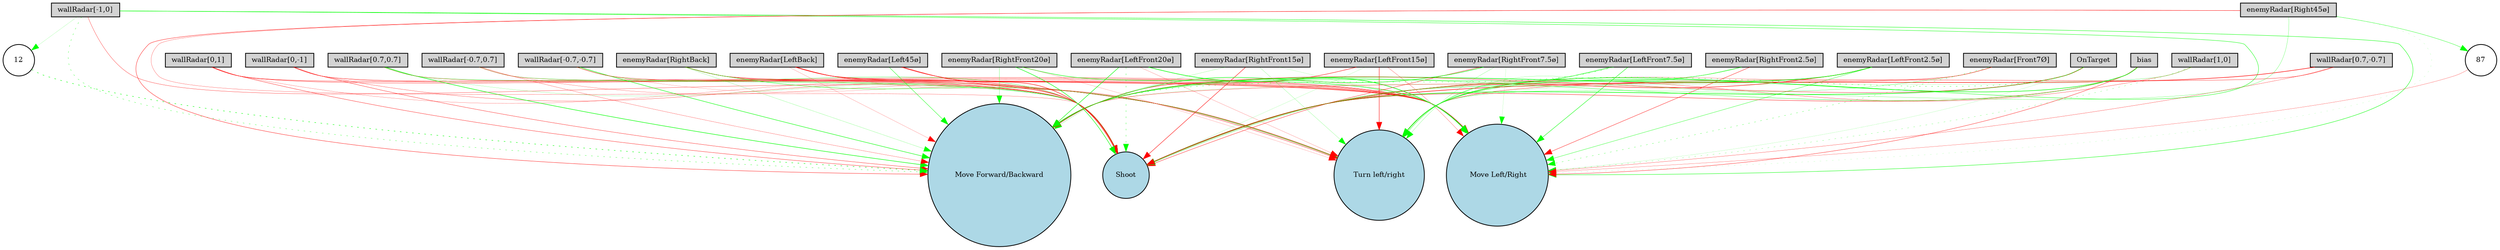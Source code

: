 digraph {
	node [fontsize=9 height=0.2 shape=circle width=0.2]
	"wallRadar[1,0]" [fillcolor=lightgray shape=box style=filled]
	"wallRadar[0,1]" [fillcolor=lightgray shape=box style=filled]
	"wallRadar[-1,0]" [fillcolor=lightgray shape=box style=filled]
	"wallRadar[0,-1]" [fillcolor=lightgray shape=box style=filled]
	"wallRadar[0.7,0.7]" [fillcolor=lightgray shape=box style=filled]
	"wallRadar[-0.7,0.7]" [fillcolor=lightgray shape=box style=filled]
	"wallRadar[-0.7,-0.7]" [fillcolor=lightgray shape=box style=filled]
	"wallRadar[0.7,-0.7]" [fillcolor=lightgray shape=box style=filled]
	"enemyRadar[RightBack]" [fillcolor=lightgray shape=box style=filled]
	"enemyRadar[LeftBack]" [fillcolor=lightgray shape=box style=filled]
	"enemyRadar[Right45ø]" [fillcolor=lightgray shape=box style=filled]
	"enemyRadar[Left45ø]" [fillcolor=lightgray shape=box style=filled]
	"enemyRadar[RightFront20ø]" [fillcolor=lightgray shape=box style=filled]
	"enemyRadar[LeftFront20ø]" [fillcolor=lightgray shape=box style=filled]
	"enemyRadar[RightFront15ø]" [fillcolor=lightgray shape=box style=filled]
	"enemyRadar[LeftFront15ø]" [fillcolor=lightgray shape=box style=filled]
	"enemyRadar[RightFront7.5ø]" [fillcolor=lightgray shape=box style=filled]
	"enemyRadar[LeftFront7.5ø]" [fillcolor=lightgray shape=box style=filled]
	"enemyRadar[RightFront2.5ø]" [fillcolor=lightgray shape=box style=filled]
	"enemyRadar[LeftFront2.5ø]" [fillcolor=lightgray shape=box style=filled]
	"enemyRadar[Front7Ø]" [fillcolor=lightgray shape=box style=filled]
	OnTarget [fillcolor=lightgray shape=box style=filled]
	bias [fillcolor=lightgray shape=box style=filled]
	Shoot [fillcolor=lightblue style=filled]
	"Move Forward/Backward" [fillcolor=lightblue style=filled]
	" Move Left/Right" [fillcolor=lightblue style=filled]
	"Turn left/right" [fillcolor=lightblue style=filled]
	12 [fillcolor=white style=filled]
	87 [fillcolor=white style=filled]
	"wallRadar[1,0]" -> Shoot [color=red penwidth=0.29691282207113345 style=solid]
	"wallRadar[1,0]" -> "Move Forward/Backward" [color=green penwidth=0.12165326348293917 style=solid]
	"wallRadar[1,0]" -> " Move Left/Right" [color=green penwidth=0.22293067629091984 style=dotted]
	"wallRadar[1,0]" -> "Turn left/right" [color=green penwidth=0.13664321392778145 style=solid]
	"wallRadar[0,1]" -> Shoot [color=red penwidth=0.38837413416557187 style=solid]
	"wallRadar[0,1]" -> "Move Forward/Backward" [color=red penwidth=0.38051558672943275 style=solid]
	"wallRadar[0,1]" -> " Move Left/Right" [color=red penwidth=0.3516196932163872 style=solid]
	"wallRadar[0,1]" -> "Turn left/right" [color=red penwidth=0.20821086936025152 style=solid]
	"wallRadar[-1,0]" -> Shoot [color=red penwidth=0.31074341450127296 style=solid]
	"wallRadar[-1,0]" -> "Move Forward/Backward" [color=green penwidth=0.33013398581805853 style=dotted]
	"wallRadar[-1,0]" -> " Move Left/Right" [color=green penwidth=0.4817059381254094 style=solid]
	"wallRadar[-1,0]" -> "Turn left/right" [color=green penwidth=0.4550194437327568 style=solid]
	"wallRadar[0,-1]" -> Shoot [color=red penwidth=0.32641925256303816 style=solid]
	"wallRadar[0,-1]" -> "Move Forward/Backward" [color=red penwidth=0.37148980414339705 style=solid]
	"wallRadar[0,-1]" -> " Move Left/Right" [color=red penwidth=0.18204023158348884 style=solid]
	"wallRadar[0,-1]" -> "Turn left/right" [color=red penwidth=0.28793164807499383 style=solid]
	"wallRadar[0.7,0.7]" -> Shoot [color=green penwidth=0.32735985724167965 style=solid]
	"wallRadar[0.7,0.7]" -> "Move Forward/Backward" [color=green penwidth=0.6249901750896686 style=solid]
	"wallRadar[0.7,0.7]" -> " Move Left/Right" [color=red penwidth=0.2613849228983493 style=solid]
	"wallRadar[0.7,0.7]" -> "Turn left/right" [color=green penwidth=0.16006162162691864 style=solid]
	"wallRadar[-0.7,0.7]" -> Shoot [color=green penwidth=0.34020618040089023 style=solid]
	"wallRadar[-0.7,0.7]" -> "Move Forward/Backward" [color=red penwidth=0.24150480316867462 style=solid]
	"wallRadar[-0.7,0.7]" -> " Move Left/Right" [color=red penwidth=0.1700495876806987 style=solid]
	"wallRadar[-0.7,0.7]" -> "Turn left/right" [color=red penwidth=0.22187395054548592 style=solid]
	"wallRadar[-0.7,-0.7]" -> Shoot [color=green penwidth=0.3157998964709645 style=solid]
	"wallRadar[-0.7,-0.7]" -> "Move Forward/Backward" [color=green penwidth=0.5525221599291996 style=solid]
	"wallRadar[-0.7,-0.7]" -> " Move Left/Right" [color=red penwidth=0.3162016706820577 style=solid]
	"wallRadar[-0.7,-0.7]" -> "Turn left/right" [color=red penwidth=0.15078133981665698 style=solid]
	"wallRadar[0.7,-0.7]" -> Shoot [color=red penwidth=0.6461878006604935 style=solid]
	"wallRadar[0.7,-0.7]" -> " Move Left/Right" [color=red penwidth=0.27000298210306073 style=solid]
	"wallRadar[0.7,-0.7]" -> "Turn left/right" [color=red penwidth=0.36053877337638085 style=solid]
	"enemyRadar[RightBack]" -> Shoot [color=red penwidth=0.4262952756773706 style=solid]
	"enemyRadar[RightBack]" -> "Move Forward/Backward" [color=green penwidth=0.16674882505273533 style=solid]
	"enemyRadar[RightBack]" -> " Move Left/Right" [color=red penwidth=0.37255704682245294 style=solid]
	"enemyRadar[RightBack]" -> "Turn left/right" [color=green penwidth=0.42876165087475526 style=solid]
	"enemyRadar[LeftBack]" -> Shoot [color=red penwidth=0.4583793628724603 style=solid]
	"enemyRadar[LeftBack]" -> "Move Forward/Backward" [color=red penwidth=0.16376020169258299 style=solid]
	"enemyRadar[LeftBack]" -> " Move Left/Right" [color=red penwidth=0.5872242271589692 style=solid]
	"enemyRadar[LeftBack]" -> "Turn left/right" [color=red penwidth=0.15430185392433793 style=solid]
	"enemyRadar[Right45ø]" -> Shoot [color=red penwidth=0.24122477781477744 style=solid]
	"enemyRadar[Right45ø]" -> "Move Forward/Backward" [color=red penwidth=0.41878238930279377 style=solid]
	"enemyRadar[Right45ø]" -> " Move Left/Right" [color=green penwidth=0.10140637039046271 style=dotted]
	"enemyRadar[Right45ø]" -> "Turn left/right" [color=green penwidth=0.23689797020974135 style=solid]
	"enemyRadar[Left45ø]" -> Shoot [color=red penwidth=0.5648413360614621 style=solid]
	"enemyRadar[Left45ø]" -> "Move Forward/Backward" [color=green penwidth=0.42925022580133854 style=solid]
	"enemyRadar[Left45ø]" -> " Move Left/Right" [color=red penwidth=0.14738119664030258 style=solid]
	"enemyRadar[Left45ø]" -> "Turn left/right" [color=red penwidth=0.3608358939938975 style=solid]
	"enemyRadar[RightFront20ø]" -> Shoot [color=green penwidth=0.5911826613868653 style=solid]
	"enemyRadar[RightFront20ø]" -> "Move Forward/Backward" [color=green penwidth=0.23990693503679833 style=solid]
	"enemyRadar[RightFront20ø]" -> " Move Left/Right" [color=green penwidth=0.5569837671682392 style=solid]
	"enemyRadar[RightFront20ø]" -> "Turn left/right" [color=red penwidth=0.14195546547160584 style=solid]
	"enemyRadar[LeftFront20ø]" -> Shoot [color=green penwidth=0.3381984934026568 style=dotted]
	"enemyRadar[LeftFront20ø]" -> "Move Forward/Backward" [color=green penwidth=0.5870401894624304 style=solid]
	"enemyRadar[LeftFront20ø]" -> " Move Left/Right" [color=green penwidth=0.6966563710706836 style=solid]
	"enemyRadar[LeftFront20ø]" -> "Turn left/right" [color=red penwidth=0.17323430924984945 style=solid]
	"enemyRadar[RightFront15ø]" -> Shoot [color=red penwidth=0.5100507589491674 style=solid]
	"enemyRadar[RightFront15ø]" -> "Move Forward/Backward" [color=green penwidth=0.1593416509220425 style=solid]
	"enemyRadar[RightFront15ø]" -> " Move Left/Right" [color=green penwidth=0.1104559510023819 style=solid]
	"enemyRadar[RightFront15ø]" -> "Turn left/right" [color=green penwidth=0.1618401399028757 style=solid]
	"enemyRadar[LeftFront15ø]" -> Shoot [color=green penwidth=0.11058321008818722 style=solid]
	"enemyRadar[LeftFront15ø]" -> "Move Forward/Backward" [color=red penwidth=0.4925061174005164 style=solid]
	"enemyRadar[LeftFront15ø]" -> " Move Left/Right" [color=red penwidth=0.2348614306719592 style=solid]
	"enemyRadar[LeftFront15ø]" -> "Turn left/right" [color=red penwidth=0.5157503836450774 style=solid]
	"enemyRadar[RightFront7.5ø]" -> Shoot [color=red penwidth=0.38209988800408323 style=solid]
	"enemyRadar[RightFront7.5ø]" -> "Move Forward/Backward" [color=green penwidth=0.5815200147523906 style=solid]
	"enemyRadar[RightFront7.5ø]" -> " Move Left/Right" [color=green penwidth=0.10130033275075714 style=solid]
	"enemyRadar[RightFront7.5ø]" -> "Turn left/right" [color=green penwidth=0.17353335284742238 style=solid]
	"enemyRadar[LeftFront7.5ø]" -> Shoot [color=green penwidth=0.26313013718634903 style=solid]
	"enemyRadar[LeftFront7.5ø]" -> "Move Forward/Backward" [color=green penwidth=0.32278381316517685 style=dotted]
	"enemyRadar[LeftFront7.5ø]" -> " Move Left/Right" [color=green penwidth=0.4926201985715104 style=solid]
	"enemyRadar[LeftFront7.5ø]" -> "Turn left/right" [color=green penwidth=0.3907379410013476 style=solid]
	"enemyRadar[RightFront2.5ø]" -> Shoot [color=green penwidth=0.18259302407827205 style=solid]
	"enemyRadar[RightFront2.5ø]" -> "Move Forward/Backward" [color=green penwidth=0.3809858197228473 style=solid]
	"enemyRadar[RightFront2.5ø]" -> " Move Left/Right" [color=red penwidth=0.399147054028797 style=solid]
	"enemyRadar[RightFront2.5ø]" -> "Turn left/right" [color=green penwidth=0.1712284702666863 style=solid]
	"enemyRadar[LeftFront2.5ø]" -> Shoot [color=red penwidth=0.583661167638184 style=solid]
	"enemyRadar[LeftFront2.5ø]" -> "Move Forward/Backward" [color=green penwidth=0.7083813706566978 style=solid]
	"enemyRadar[LeftFront2.5ø]" -> " Move Left/Right" [color=green penwidth=0.35620581501595283 style=solid]
	"enemyRadar[LeftFront2.5ø]" -> "Turn left/right" [color=green penwidth=0.1907550487956155 style=solid]
	"enemyRadar[Front7Ø]" -> Shoot [color=green penwidth=0.24566629418196886 style=solid]
	"enemyRadar[Front7Ø]" -> "Move Forward/Backward" [color=red penwidth=0.3166000191439645 style=solid]
	"enemyRadar[Front7Ø]" -> " Move Left/Right" [color=green penwidth=0.2954271992611993 style=dotted]
	"enemyRadar[Front7Ø]" -> "Turn left/right" [color=red penwidth=0.22379220274181394 style=solid]
	OnTarget -> Shoot [color=green penwidth=0.7202481173815208 style=solid]
	OnTarget -> "Move Forward/Backward" [color=red penwidth=0.38709096932701936 style=solid]
	OnTarget -> " Move Left/Right" [color=green penwidth=0.10678898215043592 style=solid]
	OnTarget -> "Turn left/right" [color=green penwidth=0.35068031725448323 style=dotted]
	bias -> Shoot [color=red penwidth=0.43086019685481425 style=solid]
	bias -> "Move Forward/Backward" [color=green penwidth=0.36986373199581735 style=solid]
	bias -> " Move Left/Right" [color=red penwidth=0.3853479781144029 style=solid]
	bias -> "Turn left/right" [color=green penwidth=0.646462310466252 style=solid]
	"wallRadar[-1,0]" -> 12 [color=green penwidth=0.11786089078276868 style=solid]
	12 -> "Move Forward/Backward" [color=green penwidth=0.5568086553827241 style=dotted]
	"enemyRadar[Right45ø]" -> 87 [color=green penwidth=0.3584539581599271 style=solid]
	87 -> " Move Left/Right" [color=red penwidth=0.2277023730825972 style=solid]
}
